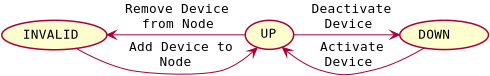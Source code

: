 <?xml version="1.0" encoding="UTF-8"?>
<dia:diagram xmlns:dia="http://www.lysator.liu.se/~alla/dia/">
  <dia:layer name="Background" visible="true" active="true">
    <dia:group>
      <dia:object type="Standard - Ellipse" version="0" id="O0">
        <dia:attribute name="obj_pos">
          <dia:point val="0.3,1.353"/>
        </dia:attribute>
        <dia:attribute name="obj_bb">
          <dia:rectangle val="0.263,1.316;5.598,2.862"/>
        </dia:attribute>
        <dia:attribute name="elem_corner">
          <dia:point val="0.3,1.353"/>
        </dia:attribute>
        <dia:attribute name="elem_width">
          <dia:real val="5.26"/>
        </dia:attribute>
        <dia:attribute name="elem_height">
          <dia:real val="1.472"/>
        </dia:attribute>
        <dia:attribute name="border_width">
          <dia:real val="0.075"/>
        </dia:attribute>
        <dia:attribute name="border_color">
          <dia:color val="#a80036"/>
        </dia:attribute>
        <dia:attribute name="inner_color">
          <dia:color val="#fefece"/>
        </dia:attribute>
      </dia:object>
      <dia:object type="Standard - Text" version="1" id="O1">
        <dia:attribute name="obj_pos">
          <dia:point val="1.355,2.276"/>
        </dia:attribute>
        <dia:attribute name="obj_bb">
          <dia:rectangle val="1.355,1.744;4.05,2.469"/>
        </dia:attribute>
        <dia:attribute name="text">
          <dia:composite type="text">
            <dia:attribute name="string">
              <dia:string>#INVALID#</dia:string>
            </dia:attribute>
            <dia:attribute name="font">
              <dia:font family="monospace" style="0" name="Courier"/>
            </dia:attribute>
            <dia:attribute name="height">
              <dia:real val="0.8"/>
            </dia:attribute>
            <dia:attribute name="pos">
              <dia:point val="1.355,2.276"/>
            </dia:attribute>
            <dia:attribute name="color">
              <dia:color val="#000000"/>
            </dia:attribute>
            <dia:attribute name="alignment">
              <dia:enum val="0"/>
            </dia:attribute>
          </dia:composite>
        </dia:attribute>
        <dia:attribute name="valign">
          <dia:enum val="3"/>
        </dia:attribute>
      </dia:object>
      <dia:object type="Standard - Ellipse" version="0" id="O2">
        <dia:attribute name="obj_pos">
          <dia:point val="12.475,1.353"/>
        </dia:attribute>
        <dia:attribute name="obj_bb">
          <dia:rectangle val="12.438,1.316;14.934,2.843"/>
        </dia:attribute>
        <dia:attribute name="elem_corner">
          <dia:point val="12.475,1.353"/>
        </dia:attribute>
        <dia:attribute name="elem_width">
          <dia:real val="2.421"/>
        </dia:attribute>
        <dia:attribute name="elem_height">
          <dia:real val="1.452"/>
        </dia:attribute>
        <dia:attribute name="border_width">
          <dia:real val="0.075"/>
        </dia:attribute>
        <dia:attribute name="border_color">
          <dia:color val="#a80036"/>
        </dia:attribute>
        <dia:attribute name="inner_color">
          <dia:color val="#fefece"/>
        </dia:attribute>
      </dia:object>
      <dia:object type="Standard - Text" version="1" id="O3">
        <dia:attribute name="obj_pos">
          <dia:point val="13.236,2.222"/>
        </dia:attribute>
        <dia:attribute name="obj_bb">
          <dia:rectangle val="13.236,1.689;14.006,2.414"/>
        </dia:attribute>
        <dia:attribute name="text">
          <dia:composite type="text">
            <dia:attribute name="string">
              <dia:string>#UP#</dia:string>
            </dia:attribute>
            <dia:attribute name="font">
              <dia:font family="monospace" style="0" name="Courier"/>
            </dia:attribute>
            <dia:attribute name="height">
              <dia:real val="0.8"/>
            </dia:attribute>
            <dia:attribute name="pos">
              <dia:point val="13.236,2.222"/>
            </dia:attribute>
            <dia:attribute name="color">
              <dia:color val="#000000"/>
            </dia:attribute>
            <dia:attribute name="alignment">
              <dia:enum val="0"/>
            </dia:attribute>
          </dia:composite>
        </dia:attribute>
        <dia:attribute name="valign">
          <dia:enum val="3"/>
        </dia:attribute>
      </dia:object>
      <dia:object type="Standard - Ellipse" version="0" id="O4">
        <dia:attribute name="obj_pos">
          <dia:point val="20.2,1.353"/>
        </dia:attribute>
        <dia:attribute name="obj_bb">
          <dia:rectangle val="20.163,1.316;24.677,2.854"/>
        </dia:attribute>
        <dia:attribute name="elem_corner">
          <dia:point val="20.2,1.353"/>
        </dia:attribute>
        <dia:attribute name="elem_width">
          <dia:real val="4.439"/>
        </dia:attribute>
        <dia:attribute name="elem_height">
          <dia:real val="1.463"/>
        </dia:attribute>
        <dia:attribute name="border_width">
          <dia:real val="0.075"/>
        </dia:attribute>
        <dia:attribute name="border_color">
          <dia:color val="#a80036"/>
        </dia:attribute>
        <dia:attribute name="inner_color">
          <dia:color val="#fefece"/>
        </dia:attribute>
      </dia:object>
      <dia:object type="Standard - Text" version="1" id="O5">
        <dia:attribute name="obj_pos">
          <dia:point val="21.12,2.272"/>
        </dia:attribute>
        <dia:attribute name="obj_bb">
          <dia:rectangle val="21.12,1.74;22.66,2.465"/>
        </dia:attribute>
        <dia:attribute name="text">
          <dia:composite type="text">
            <dia:attribute name="string">
              <dia:string>#DOWN#</dia:string>
            </dia:attribute>
            <dia:attribute name="font">
              <dia:font family="monospace" style="0" name="Courier"/>
            </dia:attribute>
            <dia:attribute name="height">
              <dia:real val="0.8"/>
            </dia:attribute>
            <dia:attribute name="pos">
              <dia:point val="21.12,2.272"/>
            </dia:attribute>
            <dia:attribute name="color">
              <dia:color val="#000000"/>
            </dia:attribute>
            <dia:attribute name="alignment">
              <dia:enum val="0"/>
            </dia:attribute>
          </dia:composite>
        </dia:attribute>
        <dia:attribute name="valign">
          <dia:enum val="3"/>
        </dia:attribute>
      </dia:object>
      <dia:object type="Standard - BezierLine" version="0" id="O6">
        <dia:attribute name="obj_pos">
          <dia:point val="3.992,2.741"/>
        </dia:attribute>
        <dia:attribute name="obj_bb">
          <dia:rectangle val="3.958,2.707;12.918,4.072"/>
        </dia:attribute>
        <dia:attribute name="bez_points">
          <dia:point val="3.992,2.741"/>
          <dia:point val="4.705,3.143"/>
          <dia:point val="5.679,3.618"/>
          <dia:point val="6.612,3.828"/>
          <dia:point val="7.653,4.063"/>
          <dia:point val="10.403,4.173"/>
          <dia:point val="11.412,3.828"/>
          <dia:point val="11.962,3.641"/>
          <dia:point val="12.481,3.26"/>
          <dia:point val="12.883,2.901"/>
        </dia:attribute>
        <dia:attribute name="corner_types">
          <dia:enum val="0"/>
          <dia:enum val="0"/>
          <dia:enum val="0"/>
          <dia:enum val="0"/>
        </dia:attribute>
        <dia:attribute name="line_color">
          <dia:color val="#a80036"/>
        </dia:attribute>
        <dia:attribute name="line_width">
          <dia:real val="0.05"/>
        </dia:attribute>
      </dia:object>
      <dia:object type="Standard - Polygon" version="0" id="O7">
        <dia:attribute name="obj_pos">
          <dia:point val="13.071,2.727"/>
        </dia:attribute>
        <dia:attribute name="obj_bb">
          <dia:rectangle val="12.469,2.695;13.104,3.313"/>
        </dia:attribute>
        <dia:attribute name="poly_points">
          <dia:point val="13.071,2.727"/>
          <dia:point val="12.605,2.886"/>
          <dia:point val="12.887,2.897"/>
          <dia:point val="12.876,3.18"/>
          <dia:point val="13.071,2.727"/>
        </dia:attribute>
        <dia:attribute name="line_color">
          <dia:color val="#a80036"/>
        </dia:attribute>
        <dia:attribute name="line_width">
          <dia:real val="0.05"/>
        </dia:attribute>
        <dia:attribute name="inner_color">
          <dia:color val="#a80036"/>
        </dia:attribute>
        <dia:attribute name="show_background">
          <dia:boolean val="true"/>
        </dia:attribute>
      </dia:object>
      <dia:object type="Standard - Text" version="1" id="O8">
        <dia:attribute name="obj_pos">
          <dia:point val="6.662,2.882"/>
        </dia:attribute>
        <dia:attribute name="obj_bb">
          <dia:rectangle val="6.662,2.349;11.668,3.074"/>
        </dia:attribute>
        <dia:attribute name="text">
          <dia:composite type="text">
            <dia:attribute name="string">
              <dia:string>#Add Device to#</dia:string>
            </dia:attribute>
            <dia:attribute name="font">
              <dia:font family="monospace" style="0" name="Courier"/>
            </dia:attribute>
            <dia:attribute name="height">
              <dia:real val="0.8"/>
            </dia:attribute>
            <dia:attribute name="pos">
              <dia:point val="6.662,2.882"/>
            </dia:attribute>
            <dia:attribute name="color">
              <dia:color val="#000000"/>
            </dia:attribute>
            <dia:attribute name="alignment">
              <dia:enum val="0"/>
            </dia:attribute>
          </dia:composite>
        </dia:attribute>
        <dia:attribute name="valign">
          <dia:enum val="3"/>
        </dia:attribute>
      </dia:object>
      <dia:object type="Standard - Text" version="1" id="O9">
        <dia:attribute name="obj_pos">
          <dia:point val="8.188,3.638"/>
        </dia:attribute>
        <dia:attribute name="obj_bb">
          <dia:rectangle val="8.188,3.106;9.727,3.831"/>
        </dia:attribute>
        <dia:attribute name="text">
          <dia:composite type="text">
            <dia:attribute name="string">
              <dia:string>#Node#</dia:string>
            </dia:attribute>
            <dia:attribute name="font">
              <dia:font family="monospace" style="0" name="Courier"/>
            </dia:attribute>
            <dia:attribute name="height">
              <dia:real val="0.8"/>
            </dia:attribute>
            <dia:attribute name="pos">
              <dia:point val="8.188,3.638"/>
            </dia:attribute>
            <dia:attribute name="color">
              <dia:color val="#000000"/>
            </dia:attribute>
            <dia:attribute name="alignment">
              <dia:enum val="0"/>
            </dia:attribute>
          </dia:composite>
        </dia:attribute>
        <dia:attribute name="valign">
          <dia:enum val="3"/>
        </dia:attribute>
      </dia:object>
      <dia:object type="Standard - BezierLine" version="0" id="O10">
        <dia:attribute name="obj_pos">
          <dia:point val="12.461,2.078"/>
        </dia:attribute>
        <dia:attribute name="obj_bb">
          <dia:rectangle val="5.791,2.053;12.486,2.103"/>
        </dia:attribute>
        <dia:attribute name="bez_points">
          <dia:point val="12.461,2.078"/>
          <dia:point val="10.86,2.078"/>
          <dia:point val="7.991,2.078"/>
          <dia:point val="5.816,2.078"/>
        </dia:attribute>
        <dia:attribute name="corner_types">
          <dia:enum val="0"/>
          <dia:enum val="0"/>
        </dia:attribute>
        <dia:attribute name="line_color">
          <dia:color val="#a80036"/>
        </dia:attribute>
        <dia:attribute name="line_width">
          <dia:real val="0.05"/>
        </dia:attribute>
      </dia:object>
      <dia:object type="Standard - Polygon" version="0" id="O11">
        <dia:attribute name="obj_pos">
          <dia:point val="5.555,2.078"/>
        </dia:attribute>
        <dia:attribute name="obj_bb">
          <dia:rectangle val="5.522,1.801;6.118,2.356"/>
        </dia:attribute>
        <dia:attribute name="poly_points">
          <dia:point val="5.555,2.078"/>
          <dia:point val="6.005,2.278"/>
          <dia:point val="5.805,2.078"/>
          <dia:point val="6.005,1.878"/>
          <dia:point val="5.555,2.078"/>
        </dia:attribute>
        <dia:attribute name="line_color">
          <dia:color val="#a80036"/>
        </dia:attribute>
        <dia:attribute name="line_width">
          <dia:real val="0.05"/>
        </dia:attribute>
        <dia:attribute name="inner_color">
          <dia:color val="#a80036"/>
        </dia:attribute>
        <dia:attribute name="show_background">
          <dia:boolean val="true"/>
        </dia:attribute>
      </dia:object>
      <dia:object type="Standard - Text" version="1" id="O12">
        <dia:attribute name="obj_pos">
          <dia:point val="6.463,0.982"/>
        </dia:attribute>
        <dia:attribute name="obj_bb">
          <dia:rectangle val="6.463,0.449;11.467,1.174"/>
        </dia:attribute>
        <dia:attribute name="text">
          <dia:composite type="text">
            <dia:attribute name="string">
              <dia:string>#Remove Device#</dia:string>
            </dia:attribute>
            <dia:attribute name="font">
              <dia:font family="monospace" style="0" name="Courier"/>
            </dia:attribute>
            <dia:attribute name="height">
              <dia:real val="0.8"/>
            </dia:attribute>
            <dia:attribute name="pos">
              <dia:point val="6.463,0.982"/>
            </dia:attribute>
            <dia:attribute name="color">
              <dia:color val="#000000"/>
            </dia:attribute>
            <dia:attribute name="alignment">
              <dia:enum val="0"/>
            </dia:attribute>
          </dia:composite>
        </dia:attribute>
        <dia:attribute name="valign">
          <dia:enum val="3"/>
        </dia:attribute>
      </dia:object>
      <dia:object type="Standard - Text" version="1" id="O13">
        <dia:attribute name="obj_pos">
          <dia:point val="7.312,1.738"/>
        </dia:attribute>
        <dia:attribute name="obj_bb">
          <dia:rectangle val="7.312,1.206;10.777,1.931"/>
        </dia:attribute>
        <dia:attribute name="text">
          <dia:composite type="text">
            <dia:attribute name="string">
              <dia:string>#from Node#</dia:string>
            </dia:attribute>
            <dia:attribute name="font">
              <dia:font family="monospace" style="0" name="Courier"/>
            </dia:attribute>
            <dia:attribute name="height">
              <dia:real val="0.8"/>
            </dia:attribute>
            <dia:attribute name="pos">
              <dia:point val="7.312,1.738"/>
            </dia:attribute>
            <dia:attribute name="color">
              <dia:color val="#000000"/>
            </dia:attribute>
            <dia:attribute name="alignment">
              <dia:enum val="0"/>
            </dia:attribute>
          </dia:composite>
        </dia:attribute>
        <dia:attribute name="valign">
          <dia:enum val="3"/>
        </dia:attribute>
      </dia:object>
      <dia:object type="Standard - BezierLine" version="0" id="O14">
        <dia:attribute name="obj_pos">
          <dia:point val="14.892,2.078"/>
        </dia:attribute>
        <dia:attribute name="obj_bb">
          <dia:rectangle val="14.867,2.053;19.954,2.103"/>
        </dia:attribute>
        <dia:attribute name="bez_points">
          <dia:point val="14.892,2.078"/>
          <dia:point val="16.189,2.078"/>
          <dia:point val="18.279,2.078"/>
          <dia:point val="19.929,2.078"/>
        </dia:attribute>
        <dia:attribute name="corner_types">
          <dia:enum val="0"/>
          <dia:enum val="0"/>
        </dia:attribute>
        <dia:attribute name="line_color">
          <dia:color val="#a80036"/>
        </dia:attribute>
        <dia:attribute name="line_width">
          <dia:real val="0.05"/>
        </dia:attribute>
      </dia:object>
      <dia:object type="Standard - Polygon" version="0" id="O15">
        <dia:attribute name="obj_pos">
          <dia:point val="20.19,2.078"/>
        </dia:attribute>
        <dia:attribute name="obj_bb">
          <dia:rectangle val="19.627,1.801;20.222,2.356"/>
        </dia:attribute>
        <dia:attribute name="poly_points">
          <dia:point val="20.19,2.078"/>
          <dia:point val="19.74,1.878"/>
          <dia:point val="19.94,2.078"/>
          <dia:point val="19.74,2.278"/>
          <dia:point val="20.19,2.078"/>
        </dia:attribute>
        <dia:attribute name="line_color">
          <dia:color val="#a80036"/>
        </dia:attribute>
        <dia:attribute name="line_width">
          <dia:real val="0.05"/>
        </dia:attribute>
        <dia:attribute name="inner_color">
          <dia:color val="#a80036"/>
        </dia:attribute>
        <dia:attribute name="show_background">
          <dia:boolean val="true"/>
        </dia:attribute>
      </dia:object>
      <dia:object type="Standard - Text" version="1" id="O16">
        <dia:attribute name="obj_pos">
          <dia:point val="15.787,0.982"/>
        </dia:attribute>
        <dia:attribute name="obj_bb">
          <dia:rectangle val="15.787,0.449;19.637,1.174"/>
        </dia:attribute>
        <dia:attribute name="text">
          <dia:composite type="text">
            <dia:attribute name="string">
              <dia:string>#Deactivate#</dia:string>
            </dia:attribute>
            <dia:attribute name="font">
              <dia:font family="monospace" style="0" name="Courier"/>
            </dia:attribute>
            <dia:attribute name="height">
              <dia:real val="0.8"/>
            </dia:attribute>
            <dia:attribute name="pos">
              <dia:point val="15.787,0.982"/>
            </dia:attribute>
            <dia:attribute name="color">
              <dia:color val="#000000"/>
            </dia:attribute>
            <dia:attribute name="alignment">
              <dia:enum val="0"/>
            </dia:attribute>
          </dia:composite>
        </dia:attribute>
        <dia:attribute name="valign">
          <dia:enum val="3"/>
        </dia:attribute>
      </dia:object>
      <dia:object type="Standard - Text" version="1" id="O17">
        <dia:attribute name="obj_pos">
          <dia:point val="16.438,1.738"/>
        </dia:attribute>
        <dia:attribute name="obj_bb">
          <dia:rectangle val="16.438,1.206;18.747,1.931"/>
        </dia:attribute>
        <dia:attribute name="text">
          <dia:composite type="text">
            <dia:attribute name="string">
              <dia:string>#Device#</dia:string>
            </dia:attribute>
            <dia:attribute name="font">
              <dia:font family="monospace" style="0" name="Courier"/>
            </dia:attribute>
            <dia:attribute name="height">
              <dia:real val="0.8"/>
            </dia:attribute>
            <dia:attribute name="pos">
              <dia:point val="16.438,1.738"/>
            </dia:attribute>
            <dia:attribute name="color">
              <dia:color val="#000000"/>
            </dia:attribute>
            <dia:attribute name="alignment">
              <dia:enum val="0"/>
            </dia:attribute>
          </dia:composite>
        </dia:attribute>
        <dia:attribute name="valign">
          <dia:enum val="3"/>
        </dia:attribute>
      </dia:object>
      <dia:object type="Standard - BezierLine" version="0" id="O18">
        <dia:attribute name="obj_pos">
          <dia:point val="21.428,2.731"/>
        </dia:attribute>
        <dia:attribute name="obj_bb">
          <dia:rectangle val="14.504,2.697;21.462,4.098"/>
        </dia:attribute>
        <dia:attribute name="bez_points">
          <dia:point val="21.428,2.731"/>
          <dia:point val="20.749,3.135"/>
          <dia:point val="19.814,3.616"/>
          <dia:point val="18.913,3.828"/>
          <dia:point val="17.723,4.108"/>
          <dia:point val="17.328,4.197"/>
          <dia:point val="16.163,3.828"/>
          <dia:point val="15.566,3.639"/>
          <dia:point val="14.988,3.25"/>
          <dia:point val="14.54,2.886"/>
        </dia:attribute>
        <dia:attribute name="corner_types">
          <dia:enum val="0"/>
          <dia:enum val="0"/>
          <dia:enum val="0"/>
          <dia:enum val="0"/>
        </dia:attribute>
        <dia:attribute name="line_color">
          <dia:color val="#a80036"/>
        </dia:attribute>
        <dia:attribute name="line_width">
          <dia:real val="0.05"/>
        </dia:attribute>
      </dia:object>
      <dia:object type="Standard - Polygon" version="0" id="O19">
        <dia:attribute name="obj_pos">
          <dia:point val="14.331,2.711"/>
        </dia:attribute>
        <dia:attribute name="obj_bb">
          <dia:rectangle val="14.296,2.679;14.94,3.285"/>
        </dia:attribute>
        <dia:attribute name="poly_points">
          <dia:point val="14.331,2.711"/>
          <dia:point val="14.547,3.153"/>
          <dia:point val="14.522,2.871"/>
          <dia:point val="14.804,2.847"/>
          <dia:point val="14.331,2.711"/>
        </dia:attribute>
        <dia:attribute name="line_color">
          <dia:color val="#a80036"/>
        </dia:attribute>
        <dia:attribute name="line_width">
          <dia:real val="0.05"/>
        </dia:attribute>
        <dia:attribute name="inner_color">
          <dia:color val="#a80036"/>
        </dia:attribute>
        <dia:attribute name="show_background">
          <dia:boolean val="true"/>
        </dia:attribute>
      </dia:object>
      <dia:object type="Standard - Text" version="1" id="O20">
        <dia:attribute name="obj_pos">
          <dia:point val="16.212,2.882"/>
        </dia:attribute>
        <dia:attribute name="obj_bb">
          <dia:rectangle val="16.212,2.349;19.293,3.074"/>
        </dia:attribute>
        <dia:attribute name="text">
          <dia:composite type="text">
            <dia:attribute name="string">
              <dia:string>#Activate#</dia:string>
            </dia:attribute>
            <dia:attribute name="font">
              <dia:font family="monospace" style="0" name="Courier"/>
            </dia:attribute>
            <dia:attribute name="height">
              <dia:real val="0.8"/>
            </dia:attribute>
            <dia:attribute name="pos">
              <dia:point val="16.212,2.882"/>
            </dia:attribute>
            <dia:attribute name="color">
              <dia:color val="#000000"/>
            </dia:attribute>
            <dia:attribute name="alignment">
              <dia:enum val="0"/>
            </dia:attribute>
          </dia:composite>
        </dia:attribute>
        <dia:attribute name="valign">
          <dia:enum val="3"/>
        </dia:attribute>
      </dia:object>
      <dia:object type="Standard - Text" version="1" id="O21">
        <dia:attribute name="obj_pos">
          <dia:point val="16.438,3.638"/>
        </dia:attribute>
        <dia:attribute name="obj_bb">
          <dia:rectangle val="16.438,3.106;18.747,3.831"/>
        </dia:attribute>
        <dia:attribute name="text">
          <dia:composite type="text">
            <dia:attribute name="string">
              <dia:string>#Device#</dia:string>
            </dia:attribute>
            <dia:attribute name="font">
              <dia:font family="monospace" style="0" name="Courier"/>
            </dia:attribute>
            <dia:attribute name="height">
              <dia:real val="0.8"/>
            </dia:attribute>
            <dia:attribute name="pos">
              <dia:point val="16.438,3.638"/>
            </dia:attribute>
            <dia:attribute name="color">
              <dia:color val="#000000"/>
            </dia:attribute>
            <dia:attribute name="alignment">
              <dia:enum val="0"/>
            </dia:attribute>
          </dia:composite>
        </dia:attribute>
        <dia:attribute name="valign">
          <dia:enum val="3"/>
        </dia:attribute>
      </dia:object>
    </dia:group>
  </dia:layer>
</dia:diagram>
